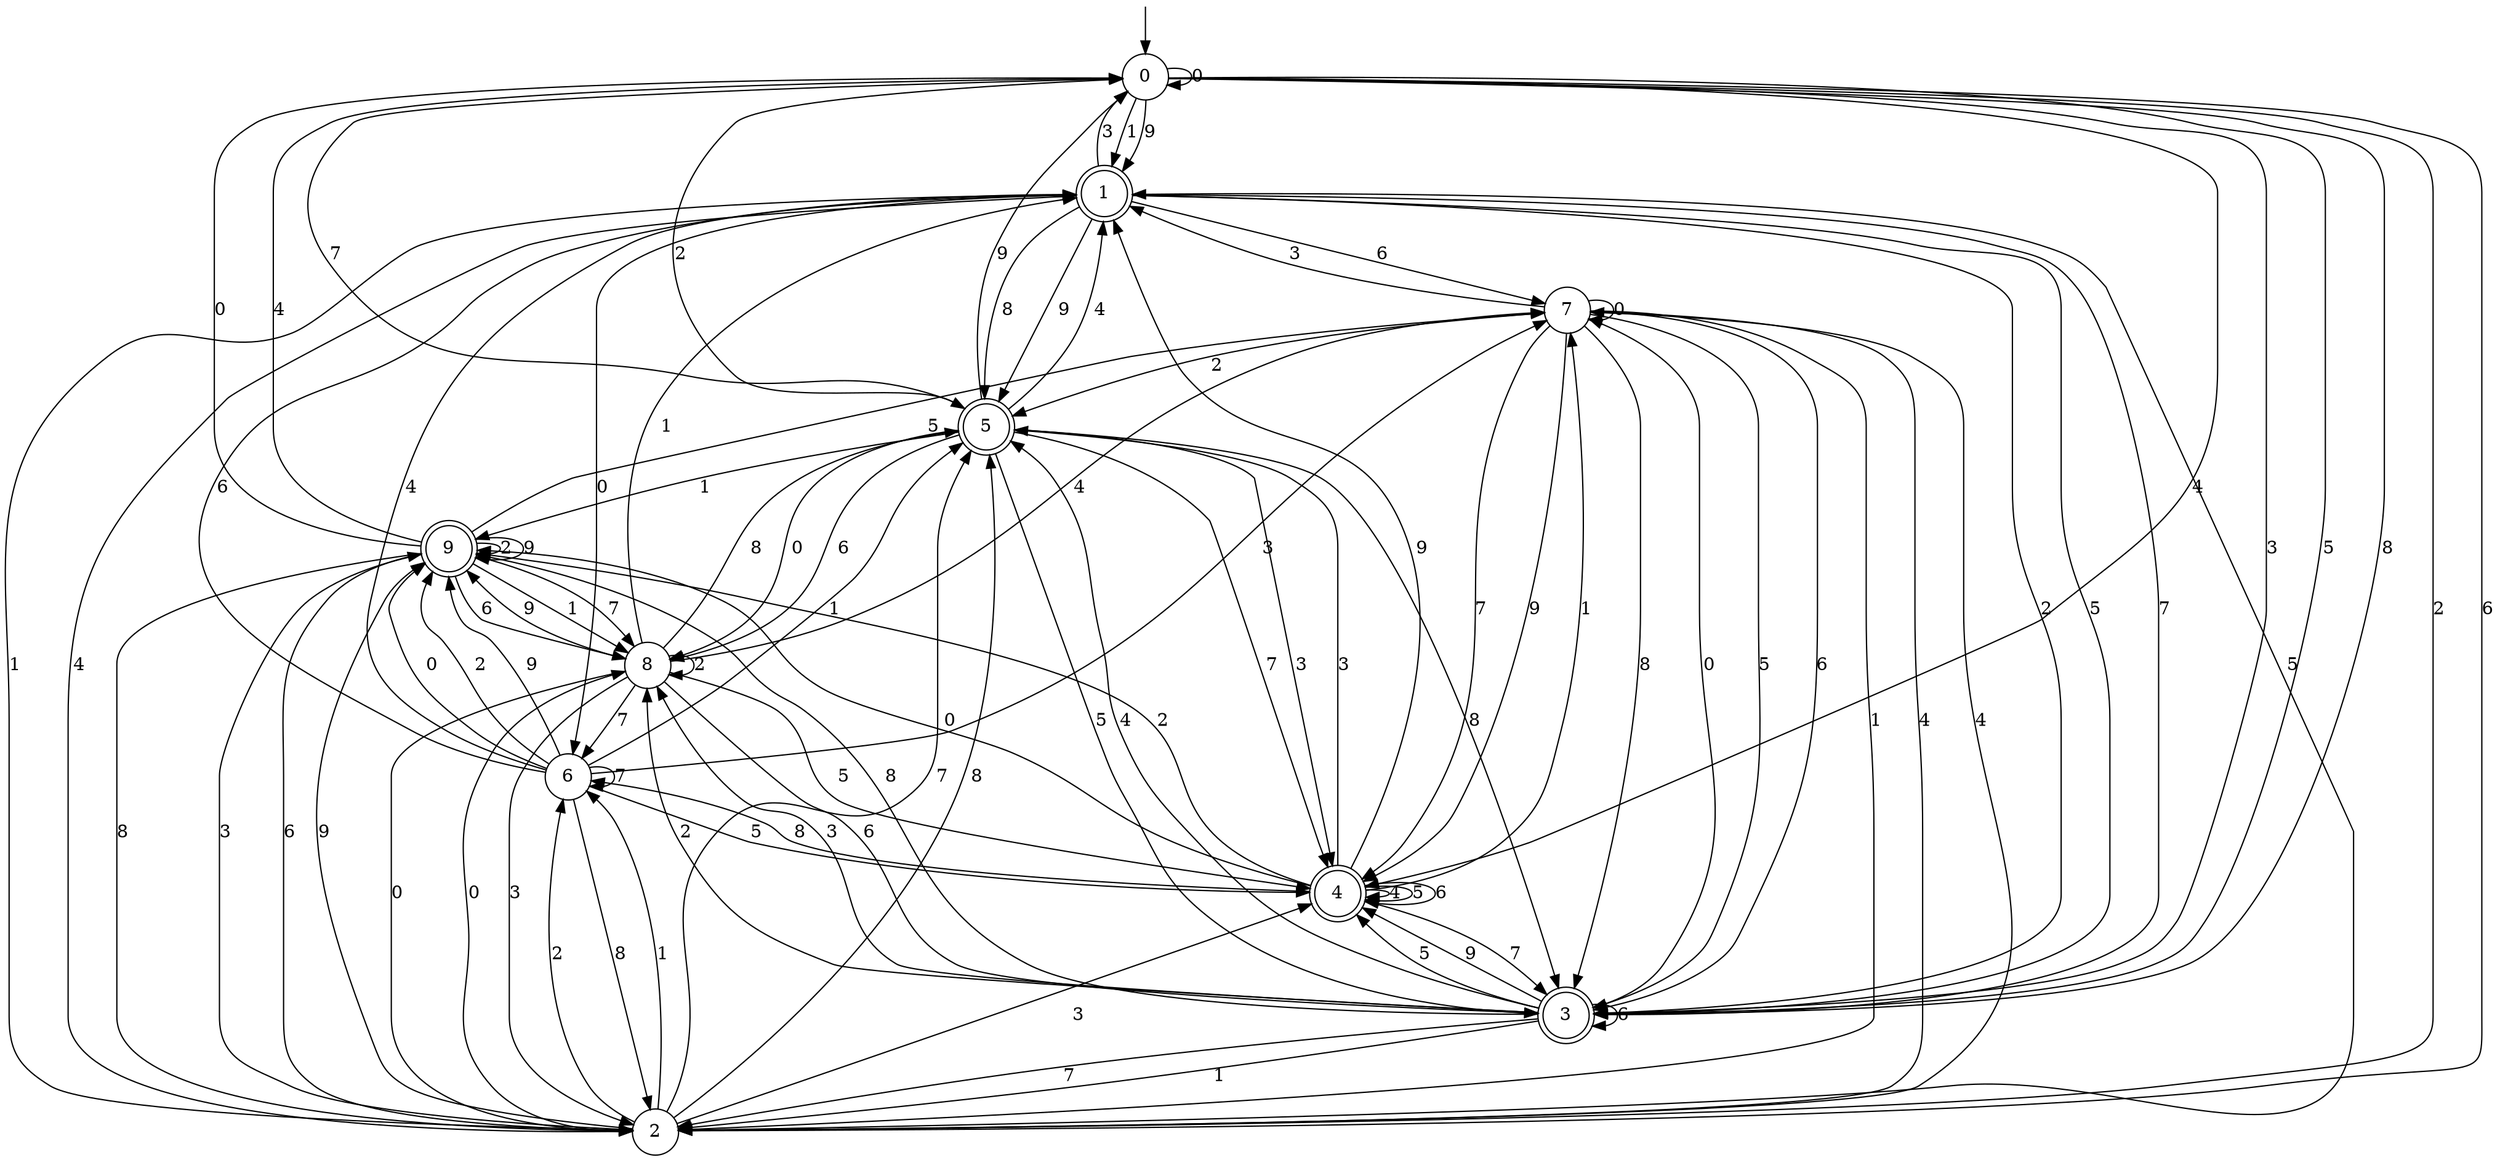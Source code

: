 digraph g {

	s0 [shape="circle" label="0"];
	s1 [shape="doublecircle" label="1"];
	s2 [shape="circle" label="2"];
	s3 [shape="doublecircle" label="3"];
	s4 [shape="doublecircle" label="4"];
	s5 [shape="doublecircle" label="5"];
	s6 [shape="circle" label="6"];
	s7 [shape="circle" label="7"];
	s8 [shape="circle" label="8"];
	s9 [shape="doublecircle" label="9"];
	s0 -> s0 [label="0"];
	s0 -> s1 [label="1"];
	s0 -> s2 [label="2"];
	s0 -> s3 [label="3"];
	s0 -> s4 [label="4"];
	s0 -> s3 [label="5"];
	s0 -> s2 [label="6"];
	s0 -> s5 [label="7"];
	s0 -> s3 [label="8"];
	s0 -> s1 [label="9"];
	s1 -> s6 [label="0"];
	s1 -> s2 [label="1"];
	s1 -> s3 [label="2"];
	s1 -> s0 [label="3"];
	s1 -> s2 [label="4"];
	s1 -> s3 [label="5"];
	s1 -> s7 [label="6"];
	s1 -> s3 [label="7"];
	s1 -> s5 [label="8"];
	s1 -> s5 [label="9"];
	s2 -> s8 [label="0"];
	s2 -> s6 [label="1"];
	s2 -> s6 [label="2"];
	s2 -> s4 [label="3"];
	s2 -> s7 [label="4"];
	s2 -> s1 [label="5"];
	s2 -> s9 [label="6"];
	s2 -> s5 [label="7"];
	s2 -> s5 [label="8"];
	s2 -> s9 [label="9"];
	s3 -> s7 [label="0"];
	s3 -> s2 [label="1"];
	s3 -> s8 [label="2"];
	s3 -> s8 [label="3"];
	s3 -> s5 [label="4"];
	s3 -> s4 [label="5"];
	s3 -> s3 [label="6"];
	s3 -> s2 [label="7"];
	s3 -> s9 [label="8"];
	s3 -> s4 [label="9"];
	s4 -> s9 [label="0"];
	s4 -> s7 [label="1"];
	s4 -> s9 [label="2"];
	s4 -> s5 [label="3"];
	s4 -> s4 [label="4"];
	s4 -> s4 [label="5"];
	s4 -> s4 [label="6"];
	s4 -> s3 [label="7"];
	s4 -> s6 [label="8"];
	s4 -> s1 [label="9"];
	s5 -> s8 [label="0"];
	s5 -> s9 [label="1"];
	s5 -> s0 [label="2"];
	s5 -> s4 [label="3"];
	s5 -> s1 [label="4"];
	s5 -> s3 [label="5"];
	s5 -> s8 [label="6"];
	s5 -> s4 [label="7"];
	s5 -> s3 [label="8"];
	s5 -> s0 [label="9"];
	s6 -> s9 [label="0"];
	s6 -> s5 [label="1"];
	s6 -> s9 [label="2"];
	s6 -> s7 [label="3"];
	s6 -> s1 [label="4"];
	s6 -> s4 [label="5"];
	s6 -> s1 [label="6"];
	s6 -> s6 [label="7"];
	s6 -> s2 [label="8"];
	s6 -> s9 [label="9"];
	s7 -> s7 [label="0"];
	s7 -> s2 [label="1"];
	s7 -> s5 [label="2"];
	s7 -> s1 [label="3"];
	s7 -> s2 [label="4"];
	s7 -> s3 [label="5"];
	s7 -> s3 [label="6"];
	s7 -> s4 [label="7"];
	s7 -> s3 [label="8"];
	s7 -> s4 [label="9"];
	s8 -> s2 [label="0"];
	s8 -> s1 [label="1"];
	s8 -> s8 [label="2"];
	s8 -> s2 [label="3"];
	s8 -> s7 [label="4"];
	s8 -> s4 [label="5"];
	s8 -> s3 [label="6"];
	s8 -> s6 [label="7"];
	s8 -> s5 [label="8"];
	s8 -> s9 [label="9"];
	s9 -> s0 [label="0"];
	s9 -> s8 [label="1"];
	s9 -> s9 [label="2"];
	s9 -> s2 [label="3"];
	s9 -> s0 [label="4"];
	s9 -> s7 [label="5"];
	s9 -> s8 [label="6"];
	s9 -> s8 [label="7"];
	s9 -> s2 [label="8"];
	s9 -> s9 [label="9"];

__start0 [label="" shape="none" width="0" height="0"];
__start0 -> s0;

}
